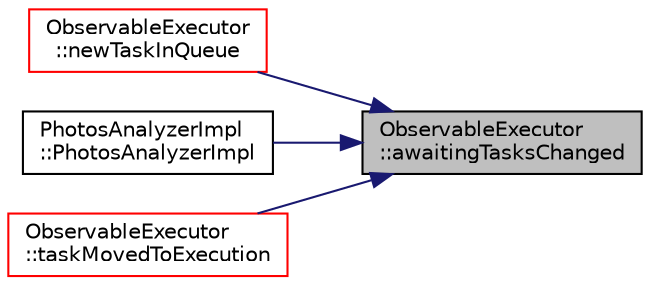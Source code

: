 digraph "ObservableExecutor::awaitingTasksChanged"
{
 // LATEX_PDF_SIZE
  edge [fontname="Helvetica",fontsize="10",labelfontname="Helvetica",labelfontsize="10"];
  node [fontname="Helvetica",fontsize="10",shape=record];
  rankdir="RL";
  Node1 [label="ObservableExecutor\l::awaitingTasksChanged",height=0.2,width=0.4,color="black", fillcolor="grey75", style="filled", fontcolor="black",tooltip=" "];
  Node1 -> Node2 [dir="back",color="midnightblue",fontsize="10",style="solid",fontname="Helvetica"];
  Node2 [label="ObservableExecutor\l::newTaskInQueue",height=0.2,width=0.4,color="red", fillcolor="white", style="filled",URL="$class_observable_executor.html#aa26f0785583b5574136c3e8b909363c2",tooltip=" "];
  Node1 -> Node5 [dir="back",color="midnightblue",fontsize="10",style="solid",fontname="Helvetica"];
  Node5 [label="PhotosAnalyzerImpl\l::PhotosAnalyzerImpl",height=0.2,width=0.4,color="black", fillcolor="white", style="filled",URL="$class_photos_analyzer_impl.html#a6e3e7a3cbef37ad4d8f2ad872d8c06a5",tooltip=" "];
  Node1 -> Node6 [dir="back",color="midnightblue",fontsize="10",style="solid",fontname="Helvetica"];
  Node6 [label="ObservableExecutor\l::taskMovedToExecution",height=0.2,width=0.4,color="red", fillcolor="white", style="filled",URL="$class_observable_executor.html#a21881159755709fdae96a9afaf55194a",tooltip=" "];
}

